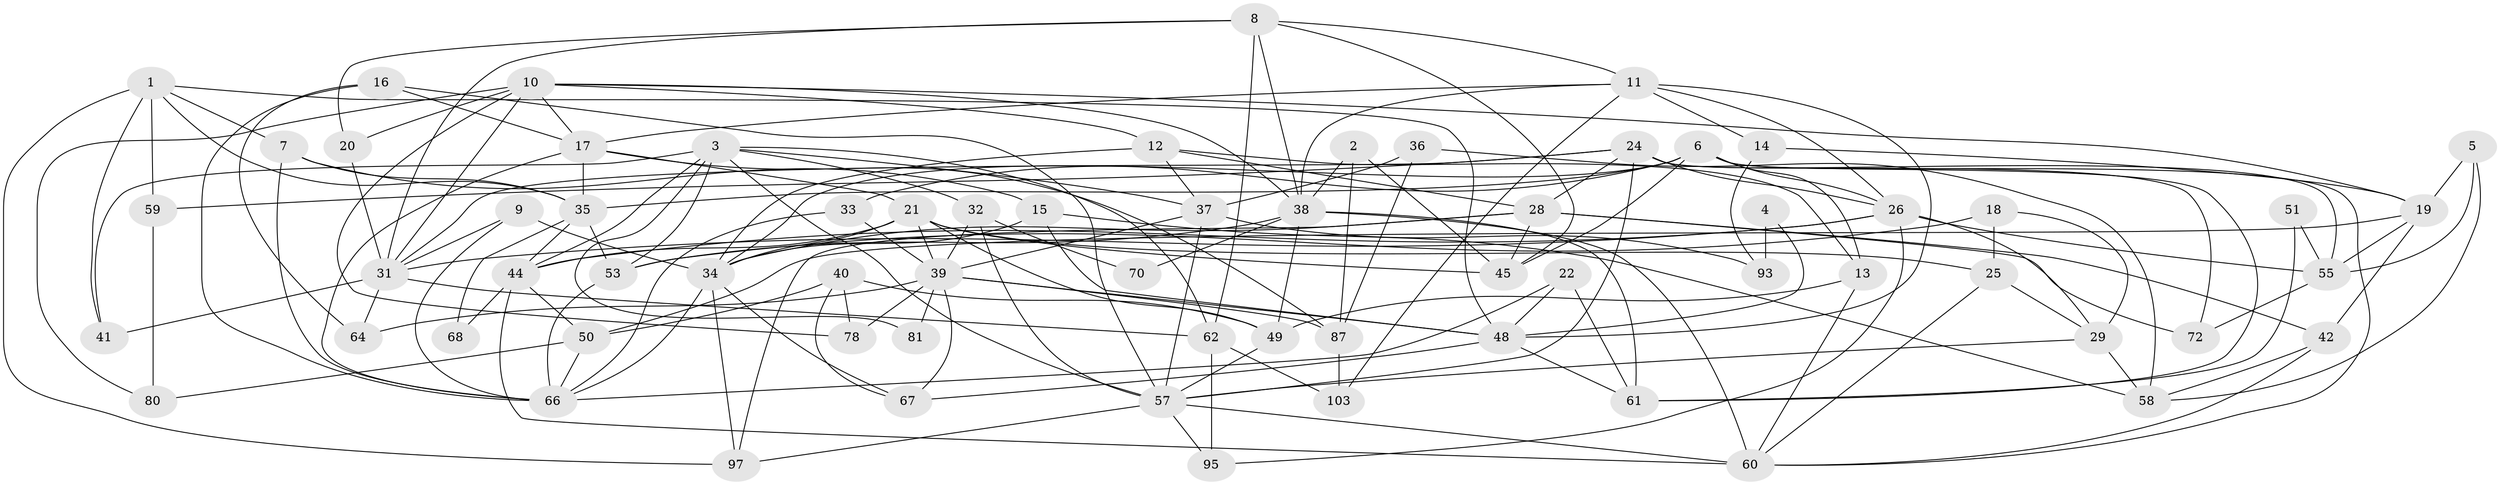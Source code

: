 // original degree distribution, {4: 0.1941747572815534, 3: 0.3883495145631068, 5: 0.17475728155339806, 2: 0.08737864077669903, 6: 0.0970873786407767, 7: 0.038834951456310676, 8: 0.019417475728155338}
// Generated by graph-tools (version 1.1) at 2025/41/03/06/25 10:41:53]
// undirected, 67 vertices, 168 edges
graph export_dot {
graph [start="1"]
  node [color=gray90,style=filled];
  1 [super="+99"];
  2;
  3 [super="+69"];
  4;
  5;
  6 [super="+27"];
  7 [super="+82"];
  8;
  9;
  10 [super="+43"];
  11 [super="+84"];
  12 [super="+47"];
  13 [super="+101"];
  14;
  15;
  16 [super="+54"];
  17 [super="+23"];
  18;
  19 [super="+56"];
  20;
  21 [super="+91"];
  22;
  24 [super="+89"];
  25 [super="+88"];
  26 [super="+30"];
  28 [super="+52"];
  29 [super="+90"];
  31 [super="+98"];
  32;
  33;
  34 [super="+46"];
  35 [super="+76"];
  36;
  37 [super="+74"];
  38 [super="+63"];
  39 [super="+86"];
  40 [super="+71"];
  41 [super="+65"];
  42 [super="+94"];
  44 [super="+77"];
  45 [super="+85"];
  48 [super="+102"];
  49;
  50 [super="+75"];
  51;
  53;
  55 [super="+79"];
  57 [super="+83"];
  58;
  59;
  60 [super="+73"];
  61;
  62 [super="+92"];
  64;
  66 [super="+96"];
  67;
  68;
  70;
  72;
  78;
  80;
  81;
  87 [super="+100"];
  93;
  95;
  97;
  103;
  1 -- 97;
  1 -- 35;
  1 -- 48;
  1 -- 59;
  1 -- 7;
  1 -- 41;
  2 -- 38;
  2 -- 87;
  2 -- 45;
  3 -- 57;
  3 -- 53;
  3 -- 37;
  3 -- 62;
  3 -- 32;
  3 -- 81;
  3 -- 44;
  3 -- 41;
  4 -- 93;
  4 -- 48;
  5 -- 58;
  5 -- 19;
  5 -- 55;
  6 -- 33;
  6 -- 35;
  6 -- 26;
  6 -- 34 [weight=2];
  6 -- 61;
  6 -- 45;
  6 -- 13;
  6 -- 60;
  7 -- 15;
  7 -- 66;
  7 -- 35;
  8 -- 11;
  8 -- 20;
  8 -- 45;
  8 -- 31;
  8 -- 62;
  8 -- 38;
  9 -- 34;
  9 -- 31;
  9 -- 66;
  10 -- 20;
  10 -- 17;
  10 -- 19;
  10 -- 80;
  10 -- 31;
  10 -- 12;
  10 -- 78;
  10 -- 38;
  11 -- 17;
  11 -- 48;
  11 -- 38;
  11 -- 103;
  11 -- 26;
  11 -- 14;
  12 -- 34;
  12 -- 13;
  12 -- 28;
  12 -- 37;
  13 -- 49;
  13 -- 60;
  14 -- 19;
  14 -- 93;
  15 -- 58;
  15 -- 34;
  15 -- 48;
  16 -- 64;
  16 -- 17;
  16 -- 57;
  16 -- 66;
  17 -- 66;
  17 -- 35;
  17 -- 21;
  17 -- 87;
  18 -- 53;
  18 -- 29;
  18 -- 25;
  19 -- 42;
  19 -- 50;
  19 -- 55;
  20 -- 31;
  21 -- 49;
  21 -- 34;
  21 -- 25;
  21 -- 45;
  21 -- 39;
  21 -- 44;
  22 -- 66;
  22 -- 61;
  22 -- 48;
  24 -- 31;
  24 -- 72;
  24 -- 26;
  24 -- 57;
  24 -- 59;
  24 -- 28;
  24 -- 55;
  25 -- 29;
  25 -- 60;
  26 -- 31;
  26 -- 55;
  26 -- 95;
  26 -- 44;
  26 -- 29;
  28 -- 97;
  28 -- 34;
  28 -- 72;
  28 -- 45;
  28 -- 42;
  29 -- 57;
  29 -- 58;
  31 -- 64;
  31 -- 41;
  31 -- 62;
  32 -- 57;
  32 -- 70;
  32 -- 39;
  33 -- 66;
  33 -- 39;
  34 -- 66;
  34 -- 97;
  34 -- 67;
  35 -- 68;
  35 -- 53;
  35 -- 44;
  36 -- 58;
  36 -- 37;
  36 -- 87;
  37 -- 39;
  37 -- 57;
  37 -- 93;
  38 -- 49;
  38 -- 53;
  38 -- 70;
  38 -- 61;
  38 -- 60;
  39 -- 64;
  39 -- 67;
  39 -- 48;
  39 -- 81;
  39 -- 78;
  39 -- 87;
  40 -- 78;
  40 -- 49 [weight=2];
  40 -- 67;
  40 -- 50;
  42 -- 60;
  42 -- 58;
  44 -- 50;
  44 -- 68;
  44 -- 60;
  48 -- 61;
  48 -- 67;
  49 -- 57;
  50 -- 80;
  50 -- 66;
  51 -- 61;
  51 -- 55;
  53 -- 66;
  55 -- 72;
  57 -- 95;
  57 -- 97;
  57 -- 60;
  59 -- 80;
  62 -- 95;
  62 -- 103;
  87 -- 103;
}
